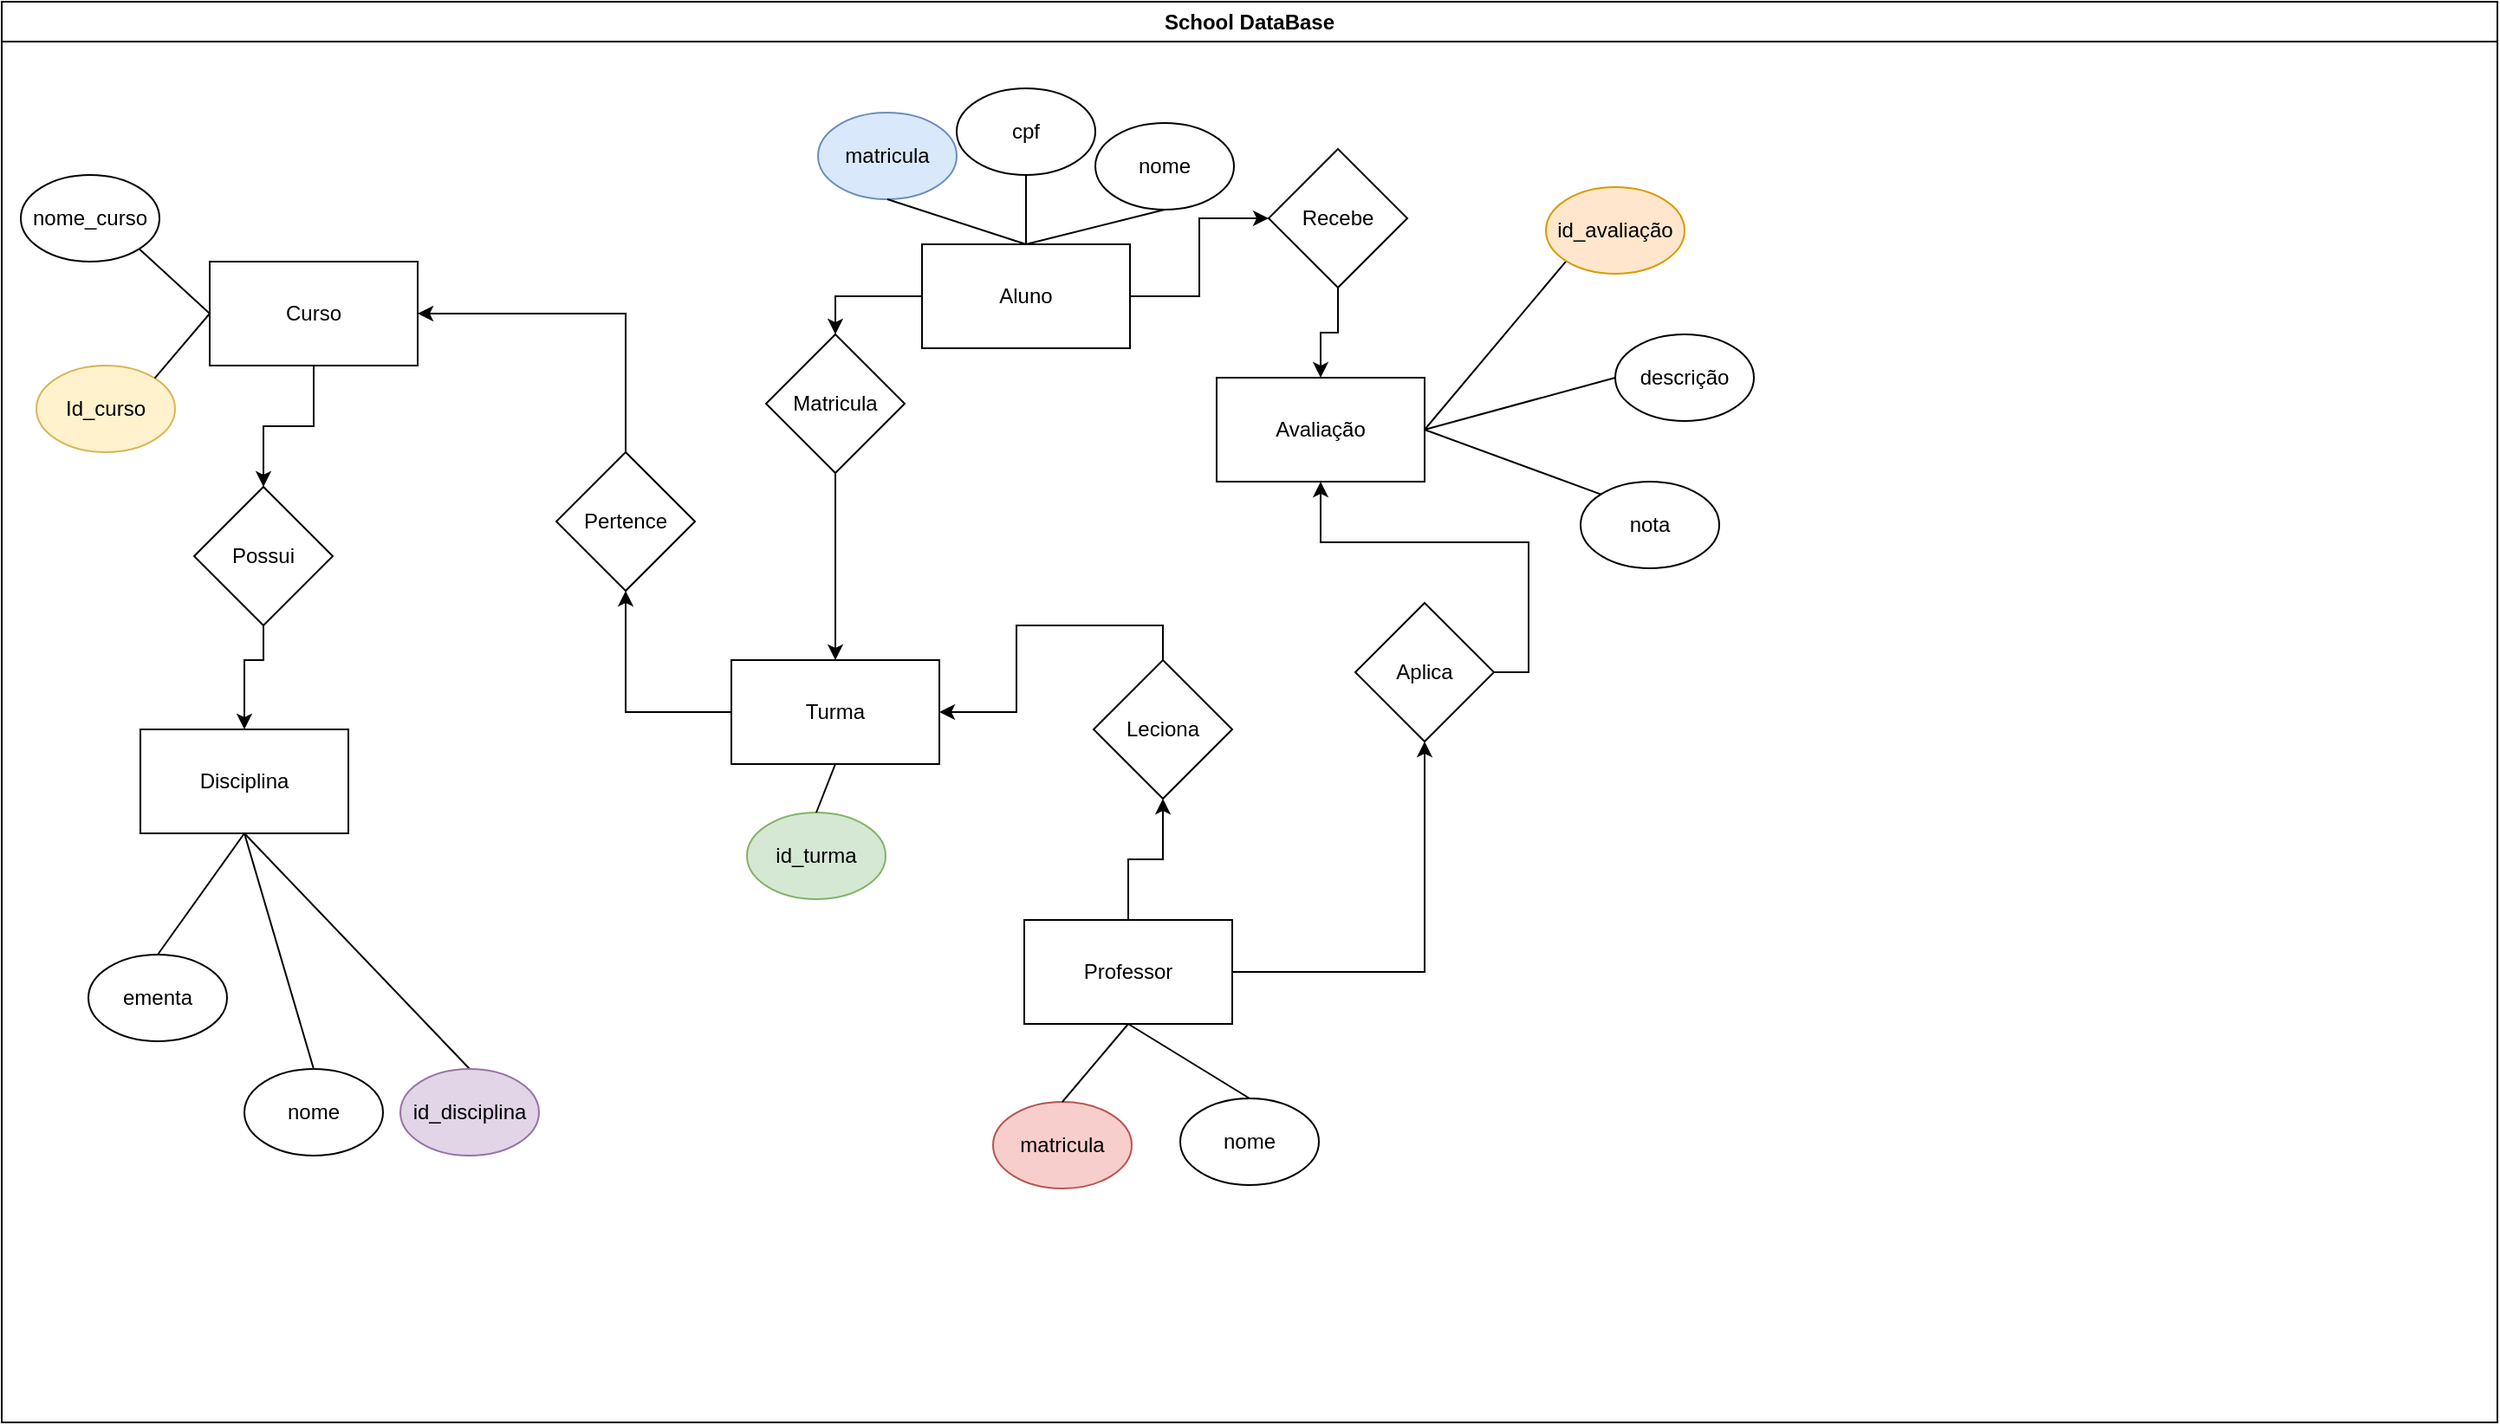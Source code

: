 <mxfile version="24.0.0" type="github">
  <diagram name="Page-1" id="e7e014a7-5840-1c2e-5031-d8a46d1fe8dd">
    <mxGraphModel dx="3189" dy="793" grid="1" gridSize="10" guides="1" tooltips="1" connect="1" arrows="1" fold="1" page="1" pageScale="1" pageWidth="1169" pageHeight="826" background="none" math="0" shadow="0">
      <root>
        <mxCell id="0" />
        <mxCell id="1" parent="0" />
        <mxCell id="3" value="School DataBase" style="swimlane;whiteSpace=wrap" parent="1" vertex="1">
          <mxGeometry x="-310" width="1440" height="820" as="geometry" />
        </mxCell>
        <mxCell id="U_tPJ1Lx-J0ZRbuGnvS1-117" style="edgeStyle=orthogonalEdgeStyle;rounded=0;orthogonalLoop=1;jettySize=auto;html=1;exitX=0.5;exitY=1;exitDx=0;exitDy=0;entryX=0.5;entryY=0;entryDx=0;entryDy=0;" parent="3" source="U_tPJ1Lx-J0ZRbuGnvS1-43" target="U_tPJ1Lx-J0ZRbuGnvS1-114" edge="1">
          <mxGeometry relative="1" as="geometry" />
        </mxCell>
        <mxCell id="U_tPJ1Lx-J0ZRbuGnvS1-43" value="Curso" style="rounded=0;whiteSpace=wrap;html=1;" parent="3" vertex="1">
          <mxGeometry x="120" y="150" width="120" height="60" as="geometry" />
        </mxCell>
        <mxCell id="U_tPJ1Lx-J0ZRbuGnvS1-105" style="edgeStyle=orthogonalEdgeStyle;rounded=0;orthogonalLoop=1;jettySize=auto;html=1;entryX=0.5;entryY=0;entryDx=0;entryDy=0;exitX=0;exitY=0.5;exitDx=0;exitDy=0;" parent="3" source="U_tPJ1Lx-J0ZRbuGnvS1-44" target="U_tPJ1Lx-J0ZRbuGnvS1-83" edge="1">
          <mxGeometry relative="1" as="geometry">
            <mxPoint x="411.0" y="314" as="targetPoint" />
            <mxPoint x="500" y="240.0" as="sourcePoint" />
          </mxGeometry>
        </mxCell>
        <mxCell id="JLKHKsEkwaxbaODmMWDU-4" value="" style="edgeStyle=orthogonalEdgeStyle;rounded=0;orthogonalLoop=1;jettySize=auto;html=1;" edge="1" parent="3" source="U_tPJ1Lx-J0ZRbuGnvS1-44" target="JLKHKsEkwaxbaODmMWDU-3">
          <mxGeometry relative="1" as="geometry" />
        </mxCell>
        <mxCell id="U_tPJ1Lx-J0ZRbuGnvS1-44" value="Aluno" style="rounded=0;whiteSpace=wrap;html=1;" parent="3" vertex="1">
          <mxGeometry x="531" y="140" width="120" height="60" as="geometry" />
        </mxCell>
        <mxCell id="U_tPJ1Lx-J0ZRbuGnvS1-45" value="Avaliação" style="rounded=0;whiteSpace=wrap;html=1;" parent="3" vertex="1">
          <mxGeometry x="701" y="217" width="120" height="60" as="geometry" />
        </mxCell>
        <mxCell id="JLKHKsEkwaxbaODmMWDU-11" value="" style="edgeStyle=orthogonalEdgeStyle;rounded=0;orthogonalLoop=1;jettySize=auto;html=1;" edge="1" parent="3" source="U_tPJ1Lx-J0ZRbuGnvS1-47" target="JLKHKsEkwaxbaODmMWDU-10">
          <mxGeometry relative="1" as="geometry" />
        </mxCell>
        <mxCell id="U_tPJ1Lx-J0ZRbuGnvS1-47" value="Turma" style="rounded=0;whiteSpace=wrap;html=1;" parent="3" vertex="1">
          <mxGeometry x="421" y="380" width="120" height="60" as="geometry" />
        </mxCell>
        <mxCell id="U_tPJ1Lx-J0ZRbuGnvS1-99" value="" style="edgeStyle=orthogonalEdgeStyle;rounded=0;orthogonalLoop=1;jettySize=auto;html=1;" parent="3" source="U_tPJ1Lx-J0ZRbuGnvS1-48" target="U_tPJ1Lx-J0ZRbuGnvS1-98" edge="1">
          <mxGeometry relative="1" as="geometry" />
        </mxCell>
        <mxCell id="JLKHKsEkwaxbaODmMWDU-15" value="" style="edgeStyle=orthogonalEdgeStyle;rounded=0;orthogonalLoop=1;jettySize=auto;html=1;" edge="1" parent="3" source="U_tPJ1Lx-J0ZRbuGnvS1-48" target="JLKHKsEkwaxbaODmMWDU-14">
          <mxGeometry relative="1" as="geometry" />
        </mxCell>
        <mxCell id="U_tPJ1Lx-J0ZRbuGnvS1-48" value="Professor" style="rounded=0;whiteSpace=wrap;html=1;" parent="3" vertex="1">
          <mxGeometry x="590" y="530" width="120" height="60" as="geometry" />
        </mxCell>
        <mxCell id="U_tPJ1Lx-J0ZRbuGnvS1-49" value="Id_curso" style="ellipse;whiteSpace=wrap;html=1;fillColor=#fff2cc;strokeColor=#d6b656;" parent="3" vertex="1">
          <mxGeometry x="20" y="210" width="80" height="50" as="geometry" />
        </mxCell>
        <mxCell id="U_tPJ1Lx-J0ZRbuGnvS1-50" value="nome_curso" style="ellipse;whiteSpace=wrap;html=1;" parent="3" vertex="1">
          <mxGeometry x="11" y="100" width="80" height="50" as="geometry" />
        </mxCell>
        <mxCell id="U_tPJ1Lx-J0ZRbuGnvS1-51" value="matricula" style="ellipse;whiteSpace=wrap;html=1;fillColor=#dae8fc;strokeColor=#6c8ebf;" parent="3" vertex="1">
          <mxGeometry x="471" y="64" width="80" height="50" as="geometry" />
        </mxCell>
        <mxCell id="U_tPJ1Lx-J0ZRbuGnvS1-52" value="nome" style="ellipse;whiteSpace=wrap;html=1;" parent="3" vertex="1">
          <mxGeometry x="631" y="70" width="80" height="50" as="geometry" />
        </mxCell>
        <mxCell id="U_tPJ1Lx-J0ZRbuGnvS1-53" value="cpf" style="ellipse;whiteSpace=wrap;html=1;" parent="3" vertex="1">
          <mxGeometry x="551" y="50" width="80" height="50" as="geometry" />
        </mxCell>
        <mxCell id="U_tPJ1Lx-J0ZRbuGnvS1-56" value="nota" style="ellipse;whiteSpace=wrap;html=1;" parent="3" vertex="1">
          <mxGeometry x="911" y="277" width="80" height="50" as="geometry" />
        </mxCell>
        <mxCell id="U_tPJ1Lx-J0ZRbuGnvS1-55" value="descrição" style="ellipse;whiteSpace=wrap;html=1;" parent="3" vertex="1">
          <mxGeometry x="931" y="192" width="80" height="50" as="geometry" />
        </mxCell>
        <mxCell id="U_tPJ1Lx-J0ZRbuGnvS1-60" value="id_turma" style="ellipse;whiteSpace=wrap;html=1;fillColor=#d5e8d4;strokeColor=#82b366;" parent="3" vertex="1">
          <mxGeometry x="430" y="468" width="80" height="50" as="geometry" />
        </mxCell>
        <mxCell id="U_tPJ1Lx-J0ZRbuGnvS1-62" value="matricula" style="ellipse;whiteSpace=wrap;html=1;fillColor=#f8cecc;strokeColor=#b85450;" parent="3" vertex="1">
          <mxGeometry x="572" y="635" width="80" height="50" as="geometry" />
        </mxCell>
        <mxCell id="U_tPJ1Lx-J0ZRbuGnvS1-61" value="nome" style="ellipse;whiteSpace=wrap;html=1;" parent="3" vertex="1">
          <mxGeometry x="680" y="633" width="80" height="50" as="geometry" />
        </mxCell>
        <mxCell id="U_tPJ1Lx-J0ZRbuGnvS1-66" value="" style="endArrow=none;html=1;rounded=0;exitX=1;exitY=0;exitDx=0;exitDy=0;entryX=0;entryY=0.5;entryDx=0;entryDy=0;" parent="3" source="U_tPJ1Lx-J0ZRbuGnvS1-49" target="U_tPJ1Lx-J0ZRbuGnvS1-43" edge="1">
          <mxGeometry width="50" height="50" relative="1" as="geometry">
            <mxPoint x="70" y="260" as="sourcePoint" />
            <mxPoint x="120" y="210" as="targetPoint" />
          </mxGeometry>
        </mxCell>
        <mxCell id="U_tPJ1Lx-J0ZRbuGnvS1-67" value="" style="endArrow=none;html=1;rounded=0;entryX=0;entryY=0.5;entryDx=0;entryDy=0;exitX=1;exitY=1;exitDx=0;exitDy=0;" parent="3" source="U_tPJ1Lx-J0ZRbuGnvS1-50" target="U_tPJ1Lx-J0ZRbuGnvS1-43" edge="1">
          <mxGeometry width="50" height="50" relative="1" as="geometry">
            <mxPoint x="100" y="150" as="sourcePoint" />
            <mxPoint x="150" y="100" as="targetPoint" />
          </mxGeometry>
        </mxCell>
        <mxCell id="U_tPJ1Lx-J0ZRbuGnvS1-68" value="" style="endArrow=none;html=1;rounded=0;entryX=0.5;entryY=0;entryDx=0;entryDy=0;exitX=0.5;exitY=1;exitDx=0;exitDy=0;" parent="3" source="U_tPJ1Lx-J0ZRbuGnvS1-53" target="U_tPJ1Lx-J0ZRbuGnvS1-44" edge="1">
          <mxGeometry width="50" height="50" relative="1" as="geometry">
            <mxPoint x="450" y="130" as="sourcePoint" />
            <mxPoint x="410" y="210" as="targetPoint" />
          </mxGeometry>
        </mxCell>
        <mxCell id="U_tPJ1Lx-J0ZRbuGnvS1-69" value="" style="endArrow=none;html=1;rounded=0;entryX=0.5;entryY=1;entryDx=0;entryDy=0;exitX=0.5;exitY=0;exitDx=0;exitDy=0;" parent="3" source="U_tPJ1Lx-J0ZRbuGnvS1-44" target="U_tPJ1Lx-J0ZRbuGnvS1-52" edge="1">
          <mxGeometry width="50" height="50" relative="1" as="geometry">
            <mxPoint x="420" y="150" as="sourcePoint" />
            <mxPoint x="470" y="100" as="targetPoint" />
          </mxGeometry>
        </mxCell>
        <mxCell id="U_tPJ1Lx-J0ZRbuGnvS1-70" value="" style="endArrow=none;html=1;rounded=0;exitX=0.5;exitY=0;exitDx=0;exitDy=0;entryX=0.5;entryY=1;entryDx=0;entryDy=0;" parent="3" source="U_tPJ1Lx-J0ZRbuGnvS1-44" target="U_tPJ1Lx-J0ZRbuGnvS1-51" edge="1">
          <mxGeometry width="50" height="50" relative="1" as="geometry">
            <mxPoint x="340" y="150" as="sourcePoint" />
            <mxPoint x="390" y="100" as="targetPoint" />
          </mxGeometry>
        </mxCell>
        <mxCell id="U_tPJ1Lx-J0ZRbuGnvS1-71" value="" style="endArrow=none;html=1;rounded=0;entryX=1;entryY=0.5;entryDx=0;entryDy=0;exitX=0;exitY=0.5;exitDx=0;exitDy=0;" parent="3" source="U_tPJ1Lx-J0ZRbuGnvS1-55" target="U_tPJ1Lx-J0ZRbuGnvS1-45" edge="1">
          <mxGeometry width="50" height="50" relative="1" as="geometry">
            <mxPoint x="580" y="220" as="sourcePoint" />
            <mxPoint x="610" y="190" as="targetPoint" />
          </mxGeometry>
        </mxCell>
        <mxCell id="U_tPJ1Lx-J0ZRbuGnvS1-72" value="" style="endArrow=none;html=1;rounded=0;exitX=0;exitY=0;exitDx=0;exitDy=0;entryX=1;entryY=0.5;entryDx=0;entryDy=0;" parent="3" source="U_tPJ1Lx-J0ZRbuGnvS1-56" target="U_tPJ1Lx-J0ZRbuGnvS1-45" edge="1">
          <mxGeometry width="50" height="50" relative="1" as="geometry">
            <mxPoint x="570" y="360" as="sourcePoint" />
            <mxPoint x="620" y="310" as="targetPoint" />
          </mxGeometry>
        </mxCell>
        <mxCell id="U_tPJ1Lx-J0ZRbuGnvS1-73" value="" style="endArrow=none;html=1;rounded=0;exitX=1;exitY=0.5;exitDx=0;exitDy=0;entryX=0;entryY=1;entryDx=0;entryDy=0;" parent="3" source="U_tPJ1Lx-J0ZRbuGnvS1-45" target="U_tPJ1Lx-J0ZRbuGnvS1-54" edge="1">
          <mxGeometry width="50" height="50" relative="1" as="geometry">
            <mxPoint x="650" y="120" as="sourcePoint" />
            <mxPoint x="700" y="70" as="targetPoint" />
          </mxGeometry>
        </mxCell>
        <mxCell id="U_tPJ1Lx-J0ZRbuGnvS1-74" value="" style="endArrow=none;html=1;rounded=0;entryX=0.5;entryY=1;entryDx=0;entryDy=0;exitX=0.5;exitY=0;exitDx=0;exitDy=0;" parent="3" source="U_tPJ1Lx-J0ZRbuGnvS1-60" target="U_tPJ1Lx-J0ZRbuGnvS1-47" edge="1">
          <mxGeometry width="50" height="50" relative="1" as="geometry">
            <mxPoint x="1030" y="230" as="sourcePoint" />
            <mxPoint x="1030" y="180" as="targetPoint" />
          </mxGeometry>
        </mxCell>
        <mxCell id="U_tPJ1Lx-J0ZRbuGnvS1-75" value="" style="endArrow=none;html=1;rounded=0;entryX=0.5;entryY=0;entryDx=0;entryDy=0;exitX=0.5;exitY=1;exitDx=0;exitDy=0;" parent="3" source="U_tPJ1Lx-J0ZRbuGnvS1-48" target="U_tPJ1Lx-J0ZRbuGnvS1-61" edge="1">
          <mxGeometry width="50" height="50" relative="1" as="geometry">
            <mxPoint x="211" y="620" as="sourcePoint" />
            <mxPoint x="261" y="570" as="targetPoint" />
          </mxGeometry>
        </mxCell>
        <mxCell id="U_tPJ1Lx-J0ZRbuGnvS1-76" value="" style="endArrow=none;html=1;rounded=0;entryX=0.5;entryY=0;entryDx=0;entryDy=0;exitX=0.5;exitY=1;exitDx=0;exitDy=0;" parent="3" source="U_tPJ1Lx-J0ZRbuGnvS1-48" target="U_tPJ1Lx-J0ZRbuGnvS1-62" edge="1">
          <mxGeometry width="50" height="50" relative="1" as="geometry">
            <mxPoint x="221" y="500" as="sourcePoint" />
            <mxPoint x="271" y="450" as="targetPoint" />
          </mxGeometry>
        </mxCell>
        <mxCell id="U_tPJ1Lx-J0ZRbuGnvS1-77" value="" style="endArrow=none;html=1;rounded=0;entryX=0.5;entryY=0;entryDx=0;entryDy=0;exitX=0.5;exitY=1;exitDx=0;exitDy=0;" parent="3" source="U_tPJ1Lx-J0ZRbuGnvS1-46" target="U_tPJ1Lx-J0ZRbuGnvS1-57" edge="1">
          <mxGeometry width="50" height="50" relative="1" as="geometry">
            <mxPoint x="591" y="380" as="sourcePoint" />
            <mxPoint x="131" y="668" as="targetPoint" />
          </mxGeometry>
        </mxCell>
        <mxCell id="U_tPJ1Lx-J0ZRbuGnvS1-78" value="" style="endArrow=none;html=1;rounded=0;exitX=0.5;exitY=1;exitDx=0;exitDy=0;entryX=0.5;entryY=0;entryDx=0;entryDy=0;" parent="3" source="U_tPJ1Lx-J0ZRbuGnvS1-46" target="U_tPJ1Lx-J0ZRbuGnvS1-59" edge="1">
          <mxGeometry width="50" height="50" relative="1" as="geometry">
            <mxPoint x="721" y="190" as="sourcePoint" />
            <mxPoint x="771" y="140" as="targetPoint" />
          </mxGeometry>
        </mxCell>
        <mxCell id="U_tPJ1Lx-J0ZRbuGnvS1-79" value="" style="endArrow=none;html=1;rounded=0;entryX=0.5;entryY=0;entryDx=0;entryDy=0;exitX=0.5;exitY=1;exitDx=0;exitDy=0;" parent="3" source="U_tPJ1Lx-J0ZRbuGnvS1-46" target="U_tPJ1Lx-J0ZRbuGnvS1-58" edge="1">
          <mxGeometry width="50" height="50" relative="1" as="geometry">
            <mxPoint x="561" y="340" as="sourcePoint" />
            <mxPoint x="611" y="290" as="targetPoint" />
          </mxGeometry>
        </mxCell>
        <mxCell id="JLKHKsEkwaxbaODmMWDU-7" style="edgeStyle=orthogonalEdgeStyle;rounded=0;orthogonalLoop=1;jettySize=auto;html=1;exitX=0.5;exitY=1;exitDx=0;exitDy=0;entryX=0.5;entryY=0;entryDx=0;entryDy=0;" edge="1" parent="3" source="U_tPJ1Lx-J0ZRbuGnvS1-83" target="U_tPJ1Lx-J0ZRbuGnvS1-47">
          <mxGeometry relative="1" as="geometry" />
        </mxCell>
        <mxCell id="U_tPJ1Lx-J0ZRbuGnvS1-83" value="Matricula" style="rhombus;whiteSpace=wrap;html=1;" parent="3" vertex="1">
          <mxGeometry x="441" y="192" width="80" height="80" as="geometry" />
        </mxCell>
        <mxCell id="U_tPJ1Lx-J0ZRbuGnvS1-54" value="id_avaliação" style="ellipse;whiteSpace=wrap;html=1;fillColor=#ffe6cc;strokeColor=#d79b00;" parent="3" vertex="1">
          <mxGeometry x="891" y="107" width="80" height="50" as="geometry" />
        </mxCell>
        <mxCell id="U_tPJ1Lx-J0ZRbuGnvS1-46" value="Disciplina" style="rounded=0;whiteSpace=wrap;html=1;" parent="3" vertex="1">
          <mxGeometry x="80" y="420" width="120" height="60" as="geometry" />
        </mxCell>
        <mxCell id="U_tPJ1Lx-J0ZRbuGnvS1-57" value="ementa" style="ellipse;whiteSpace=wrap;html=1;" parent="3" vertex="1">
          <mxGeometry x="50" y="550" width="80" height="50" as="geometry" />
        </mxCell>
        <mxCell id="U_tPJ1Lx-J0ZRbuGnvS1-58" value="nome" style="ellipse;whiteSpace=wrap;html=1;" parent="3" vertex="1">
          <mxGeometry x="140" y="616" width="80" height="50" as="geometry" />
        </mxCell>
        <mxCell id="U_tPJ1Lx-J0ZRbuGnvS1-59" value="id_disciplina" style="ellipse;whiteSpace=wrap;html=1;fillColor=#e1d5e7;strokeColor=#9673a6;" parent="3" vertex="1">
          <mxGeometry x="230" y="616" width="80" height="50" as="geometry" />
        </mxCell>
        <mxCell id="U_tPJ1Lx-J0ZRbuGnvS1-100" style="edgeStyle=orthogonalEdgeStyle;rounded=0;orthogonalLoop=1;jettySize=auto;html=1;exitX=1;exitY=0.5;exitDx=0;exitDy=0;entryX=0.5;entryY=1;entryDx=0;entryDy=0;" parent="3" source="U_tPJ1Lx-J0ZRbuGnvS1-98" target="U_tPJ1Lx-J0ZRbuGnvS1-45" edge="1">
          <mxGeometry relative="1" as="geometry" />
        </mxCell>
        <mxCell id="U_tPJ1Lx-J0ZRbuGnvS1-98" value="Aplica" style="rhombus;whiteSpace=wrap;html=1;rounded=0;" parent="3" vertex="1">
          <mxGeometry x="781" y="347" width="80" height="80" as="geometry" />
        </mxCell>
        <mxCell id="U_tPJ1Lx-J0ZRbuGnvS1-118" style="edgeStyle=orthogonalEdgeStyle;rounded=0;orthogonalLoop=1;jettySize=auto;html=1;exitX=0.5;exitY=1;exitDx=0;exitDy=0;entryX=0.5;entryY=0;entryDx=0;entryDy=0;" parent="3" source="U_tPJ1Lx-J0ZRbuGnvS1-114" target="U_tPJ1Lx-J0ZRbuGnvS1-46" edge="1">
          <mxGeometry relative="1" as="geometry">
            <Array as="points">
              <mxPoint x="151" y="380" />
              <mxPoint x="140" y="380" />
            </Array>
          </mxGeometry>
        </mxCell>
        <mxCell id="U_tPJ1Lx-J0ZRbuGnvS1-114" value="Possui" style="rhombus;whiteSpace=wrap;html=1;rounded=0;" parent="3" vertex="1">
          <mxGeometry x="111" y="280" width="80" height="80" as="geometry" />
        </mxCell>
        <mxCell id="JLKHKsEkwaxbaODmMWDU-5" style="edgeStyle=orthogonalEdgeStyle;rounded=0;orthogonalLoop=1;jettySize=auto;html=1;exitX=0.5;exitY=1;exitDx=0;exitDy=0;entryX=0.5;entryY=0;entryDx=0;entryDy=0;" edge="1" parent="3" source="JLKHKsEkwaxbaODmMWDU-3" target="U_tPJ1Lx-J0ZRbuGnvS1-45">
          <mxGeometry relative="1" as="geometry" />
        </mxCell>
        <mxCell id="JLKHKsEkwaxbaODmMWDU-3" value="Recebe" style="rhombus;whiteSpace=wrap;html=1;rounded=0;" vertex="1" parent="3">
          <mxGeometry x="731" y="85" width="80" height="80" as="geometry" />
        </mxCell>
        <mxCell id="JLKHKsEkwaxbaODmMWDU-12" style="edgeStyle=orthogonalEdgeStyle;rounded=0;orthogonalLoop=1;jettySize=auto;html=1;exitX=0.5;exitY=0;exitDx=0;exitDy=0;entryX=1;entryY=0.5;entryDx=0;entryDy=0;" edge="1" parent="3" source="JLKHKsEkwaxbaODmMWDU-10" target="U_tPJ1Lx-J0ZRbuGnvS1-43">
          <mxGeometry relative="1" as="geometry" />
        </mxCell>
        <mxCell id="JLKHKsEkwaxbaODmMWDU-10" value="Pertence" style="rhombus;whiteSpace=wrap;html=1;rounded=0;" vertex="1" parent="3">
          <mxGeometry x="320" y="260" width="80" height="80" as="geometry" />
        </mxCell>
        <mxCell id="JLKHKsEkwaxbaODmMWDU-16" style="edgeStyle=orthogonalEdgeStyle;rounded=0;orthogonalLoop=1;jettySize=auto;html=1;exitX=0.5;exitY=0;exitDx=0;exitDy=0;entryX=1;entryY=0.5;entryDx=0;entryDy=0;" edge="1" parent="3" source="JLKHKsEkwaxbaODmMWDU-14" target="U_tPJ1Lx-J0ZRbuGnvS1-47">
          <mxGeometry relative="1" as="geometry" />
        </mxCell>
        <mxCell id="JLKHKsEkwaxbaODmMWDU-14" value="Leciona" style="rhombus;whiteSpace=wrap;html=1;rounded=0;" vertex="1" parent="3">
          <mxGeometry x="630" y="380" width="80" height="80" as="geometry" />
        </mxCell>
      </root>
    </mxGraphModel>
  </diagram>
</mxfile>
